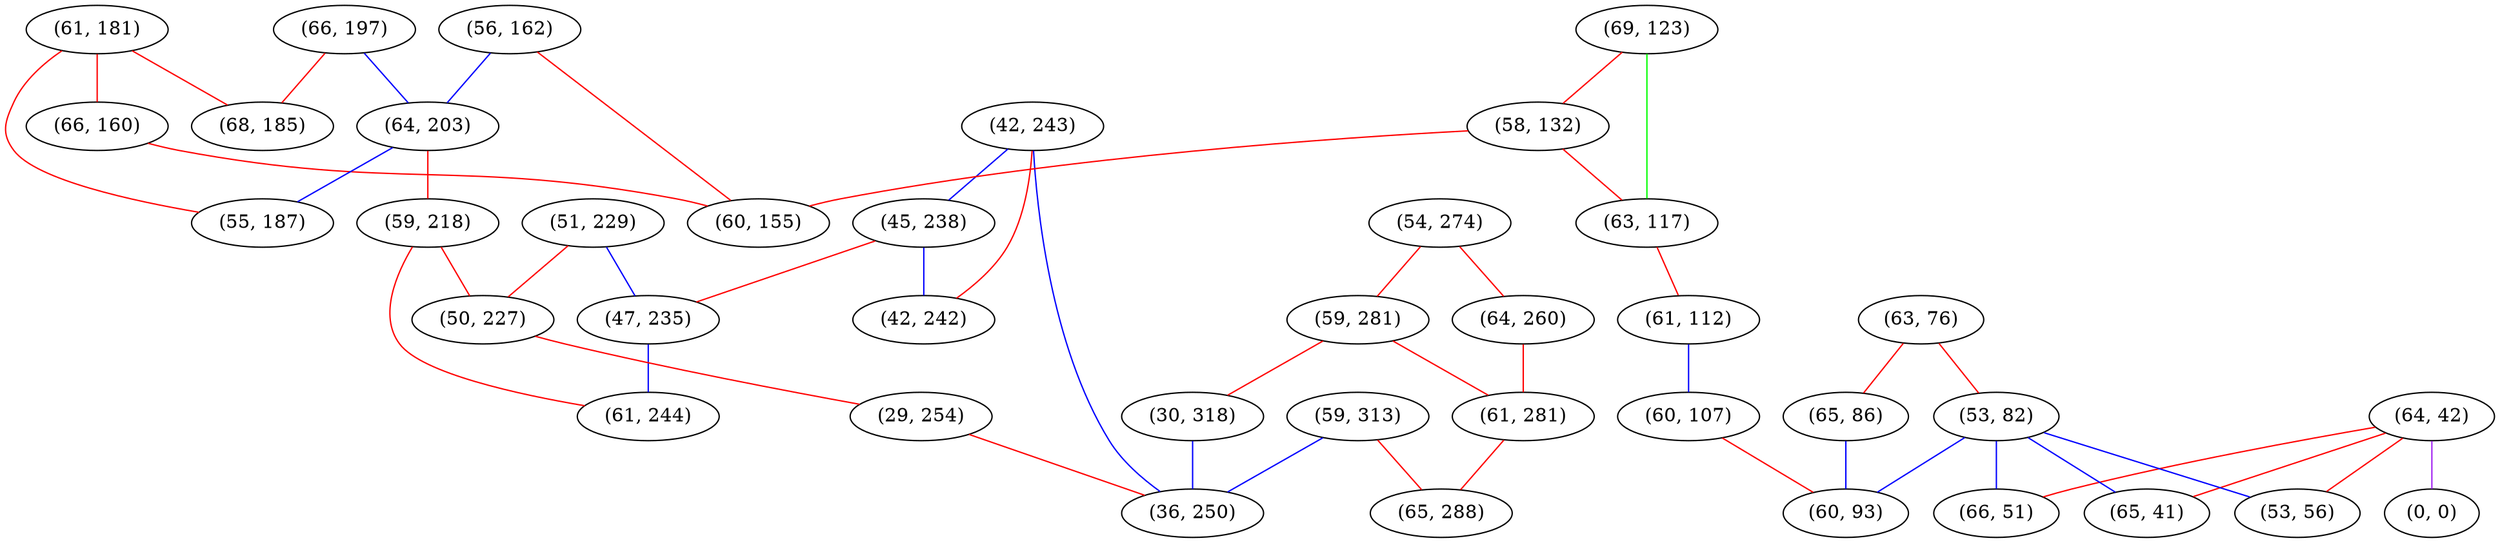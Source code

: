 graph "" {
"(69, 123)";
"(42, 243)";
"(61, 181)";
"(63, 76)";
"(66, 160)";
"(54, 274)";
"(56, 162)";
"(66, 197)";
"(45, 238)";
"(51, 229)";
"(47, 235)";
"(64, 203)";
"(64, 42)";
"(53, 82)";
"(58, 132)";
"(0, 0)";
"(66, 51)";
"(59, 281)";
"(60, 155)";
"(30, 318)";
"(65, 86)";
"(63, 117)";
"(61, 112)";
"(59, 218)";
"(50, 227)";
"(60, 107)";
"(55, 187)";
"(29, 254)";
"(61, 244)";
"(59, 313)";
"(42, 242)";
"(36, 250)";
"(68, 185)";
"(65, 41)";
"(64, 260)";
"(61, 281)";
"(65, 288)";
"(60, 93)";
"(53, 56)";
"(69, 123)" -- "(63, 117)"  [color=green, key=0, weight=2];
"(69, 123)" -- "(58, 132)"  [color=red, key=0, weight=1];
"(42, 243)" -- "(45, 238)"  [color=blue, key=0, weight=3];
"(42, 243)" -- "(36, 250)"  [color=blue, key=0, weight=3];
"(42, 243)" -- "(42, 242)"  [color=red, key=0, weight=1];
"(61, 181)" -- "(55, 187)"  [color=red, key=0, weight=1];
"(61, 181)" -- "(68, 185)"  [color=red, key=0, weight=1];
"(61, 181)" -- "(66, 160)"  [color=red, key=0, weight=1];
"(63, 76)" -- "(65, 86)"  [color=red, key=0, weight=1];
"(63, 76)" -- "(53, 82)"  [color=red, key=0, weight=1];
"(66, 160)" -- "(60, 155)"  [color=red, key=0, weight=1];
"(54, 274)" -- "(59, 281)"  [color=red, key=0, weight=1];
"(54, 274)" -- "(64, 260)"  [color=red, key=0, weight=1];
"(56, 162)" -- "(64, 203)"  [color=blue, key=0, weight=3];
"(56, 162)" -- "(60, 155)"  [color=red, key=0, weight=1];
"(66, 197)" -- "(64, 203)"  [color=blue, key=0, weight=3];
"(66, 197)" -- "(68, 185)"  [color=red, key=0, weight=1];
"(45, 238)" -- "(47, 235)"  [color=red, key=0, weight=1];
"(45, 238)" -- "(42, 242)"  [color=blue, key=0, weight=3];
"(51, 229)" -- "(47, 235)"  [color=blue, key=0, weight=3];
"(51, 229)" -- "(50, 227)"  [color=red, key=0, weight=1];
"(47, 235)" -- "(61, 244)"  [color=blue, key=0, weight=3];
"(64, 203)" -- "(55, 187)"  [color=blue, key=0, weight=3];
"(64, 203)" -- "(59, 218)"  [color=red, key=0, weight=1];
"(64, 42)" -- "(0, 0)"  [color=purple, key=0, weight=4];
"(64, 42)" -- "(66, 51)"  [color=red, key=0, weight=1];
"(64, 42)" -- "(65, 41)"  [color=red, key=0, weight=1];
"(64, 42)" -- "(53, 56)"  [color=red, key=0, weight=1];
"(53, 82)" -- "(60, 93)"  [color=blue, key=0, weight=3];
"(53, 82)" -- "(66, 51)"  [color=blue, key=0, weight=3];
"(53, 82)" -- "(65, 41)"  [color=blue, key=0, weight=3];
"(53, 82)" -- "(53, 56)"  [color=blue, key=0, weight=3];
"(58, 132)" -- "(63, 117)"  [color=red, key=0, weight=1];
"(58, 132)" -- "(60, 155)"  [color=red, key=0, weight=1];
"(59, 281)" -- "(61, 281)"  [color=red, key=0, weight=1];
"(59, 281)" -- "(30, 318)"  [color=red, key=0, weight=1];
"(30, 318)" -- "(36, 250)"  [color=blue, key=0, weight=3];
"(65, 86)" -- "(60, 93)"  [color=blue, key=0, weight=3];
"(63, 117)" -- "(61, 112)"  [color=red, key=0, weight=1];
"(61, 112)" -- "(60, 107)"  [color=blue, key=0, weight=3];
"(59, 218)" -- "(61, 244)"  [color=red, key=0, weight=1];
"(59, 218)" -- "(50, 227)"  [color=red, key=0, weight=1];
"(50, 227)" -- "(29, 254)"  [color=red, key=0, weight=1];
"(60, 107)" -- "(60, 93)"  [color=red, key=0, weight=1];
"(29, 254)" -- "(36, 250)"  [color=red, key=0, weight=1];
"(59, 313)" -- "(36, 250)"  [color=blue, key=0, weight=3];
"(59, 313)" -- "(65, 288)"  [color=red, key=0, weight=1];
"(64, 260)" -- "(61, 281)"  [color=red, key=0, weight=1];
"(61, 281)" -- "(65, 288)"  [color=red, key=0, weight=1];
}
